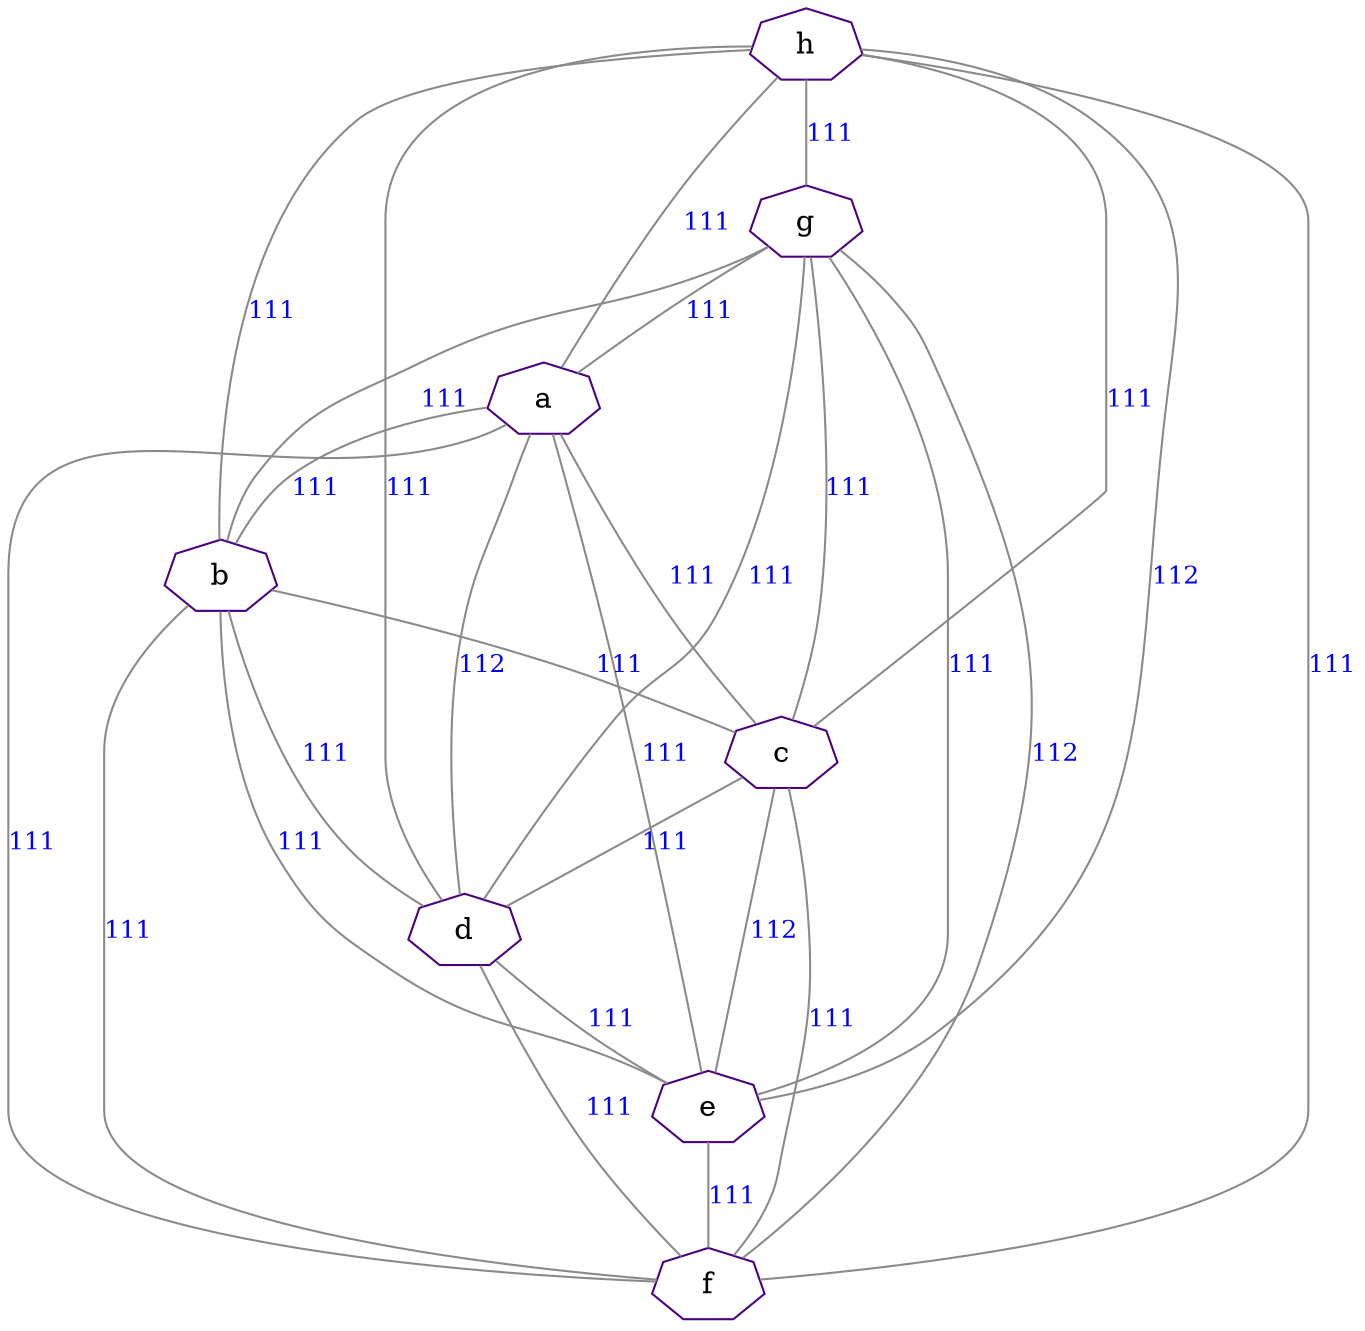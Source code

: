graph G
{
    edge[color="gray54",fontcolor="blue",fontsize=12, len=3];
    node[color="indigo",fontsize=14, shape="septagon"];

    a -- b [label="111"];
    b -- c [label="111"];
    c -- d [label="111"];
    d -- e [label="111"];
    e -- f [label="111"];
    a -- f [label="111"];
    a -- c [label="111"];
    a -- d [label="112"];
    a -- e [label="111"];
    b -- d [label="111"];
    b -- e [label="111"];
    b -- f [label="111"];
    c -- e [label="112"];
    c -- f [label="111"];
    d -- f [label="111"];
		g -- a [label="111"];
		g -- b [label="111"];
		g -- c [label="111"];
		g -- d [label="111"];
		g -- e [label="111"];
		g -- f [label="112"];
			h -- a [label="111"];
			h -- b [label="111"];
			h -- c [label="111"];
			h -- d [label="111"];
			h -- e [label="112"];
			h -- f [label="111"];
			h -- g [label="111"];
}
